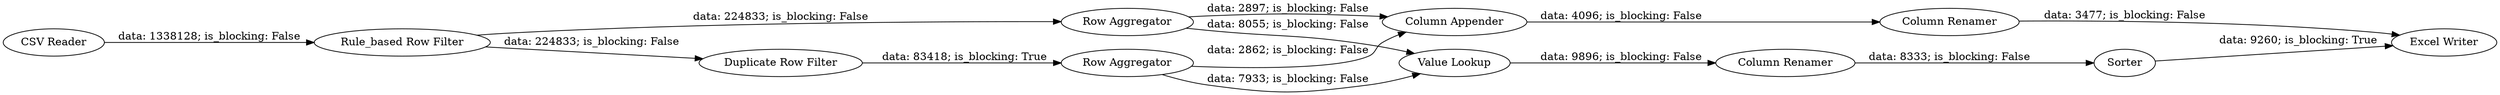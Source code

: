 digraph {
	"7046618191790825515_9" [label="Column Renamer"]
	"7046618191790825515_1" [label="CSV Reader"]
	"7046618191790825515_3" [label="Row Aggregator"]
	"7046618191790825515_8" [label="Column Renamer"]
	"7046618191790825515_12" [label="Excel Writer"]
	"7046618191790825515_10" [label=Sorter]
	"7046618191790825515_6" [label="Value Lookup"]
	"7046618191790825515_4" [label="Duplicate Row Filter"]
	"7046618191790825515_2" [label="Rule_based Row Filter"]
	"7046618191790825515_7" [label="Column Appender"]
	"7046618191790825515_5" [label="Row Aggregator"]
	"7046618191790825515_2" -> "7046618191790825515_4" [label="data: 224833; is_blocking: False"]
	"7046618191790825515_5" -> "7046618191790825515_7" [label="data: 2862; is_blocking: False"]
	"7046618191790825515_9" -> "7046618191790825515_12" [label="data: 3477; is_blocking: False"]
	"7046618191790825515_5" -> "7046618191790825515_6" [label="data: 7933; is_blocking: False"]
	"7046618191790825515_3" -> "7046618191790825515_6" [label="data: 8055; is_blocking: False"]
	"7046618191790825515_1" -> "7046618191790825515_2" [label="data: 1338128; is_blocking: False"]
	"7046618191790825515_7" -> "7046618191790825515_9" [label="data: 4096; is_blocking: False"]
	"7046618191790825515_10" -> "7046618191790825515_12" [label="data: 9260; is_blocking: True"]
	"7046618191790825515_3" -> "7046618191790825515_7" [label="data: 2897; is_blocking: False"]
	"7046618191790825515_6" -> "7046618191790825515_8" [label="data: 9896; is_blocking: False"]
	"7046618191790825515_4" -> "7046618191790825515_5" [label="data: 83418; is_blocking: True"]
	"7046618191790825515_8" -> "7046618191790825515_10" [label="data: 8333; is_blocking: False"]
	"7046618191790825515_2" -> "7046618191790825515_3" [label="data: 224833; is_blocking: False"]
	rankdir=LR
}
